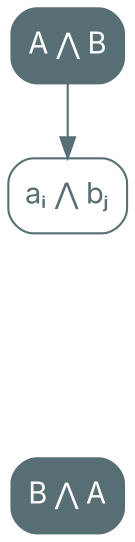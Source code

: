 digraph {
    bgcolor=transparent

    // Default theme: enabled
    node[shape="rectangle" style="rounded,filled" color="#586E75" fillcolor="#586E75" fontcolor="#ffffff" fontname="Inter,Arial"]
    edge [color="#586E75" fontcolor="#000000" fontname="Inter,Arial" fontsize=11]

    AandB[label="A ⋀ B"]
    AndAB[label="aᵢ ⋀ bⱼ" fillcolor="#ffffff" fontcolor="#586E75"]

    AandB -> AndAB

    BandA[label="B ⋀ A"]
    AndBA[label="bⱼ ⋀ aᵢ" fillcolor="#ffffff" fontcolor="#586E75" style=invis]

    AndBA -> BandA[dir=back style=invis]

    AndAB -> AndBA[style=invis]
    AndBA -> AndAB[style=invis]
}
